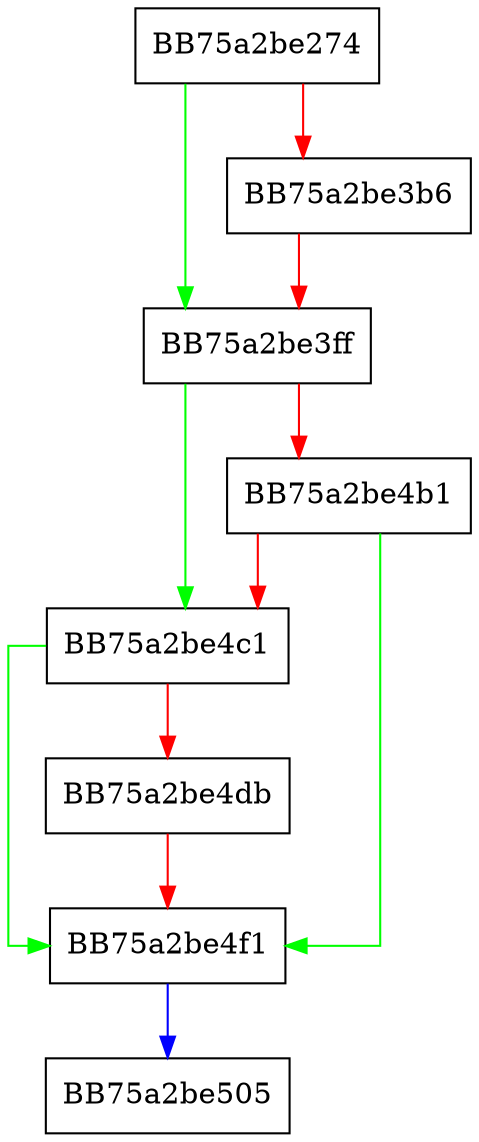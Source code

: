 digraph _set_config_json {
  node [shape="box"];
  graph [splines=ortho];
  BB75a2be274 -> BB75a2be3ff [color="green"];
  BB75a2be274 -> BB75a2be3b6 [color="red"];
  BB75a2be3b6 -> BB75a2be3ff [color="red"];
  BB75a2be3ff -> BB75a2be4c1 [color="green"];
  BB75a2be3ff -> BB75a2be4b1 [color="red"];
  BB75a2be4b1 -> BB75a2be4f1 [color="green"];
  BB75a2be4b1 -> BB75a2be4c1 [color="red"];
  BB75a2be4c1 -> BB75a2be4f1 [color="green"];
  BB75a2be4c1 -> BB75a2be4db [color="red"];
  BB75a2be4db -> BB75a2be4f1 [color="red"];
  BB75a2be4f1 -> BB75a2be505 [color="blue"];
}